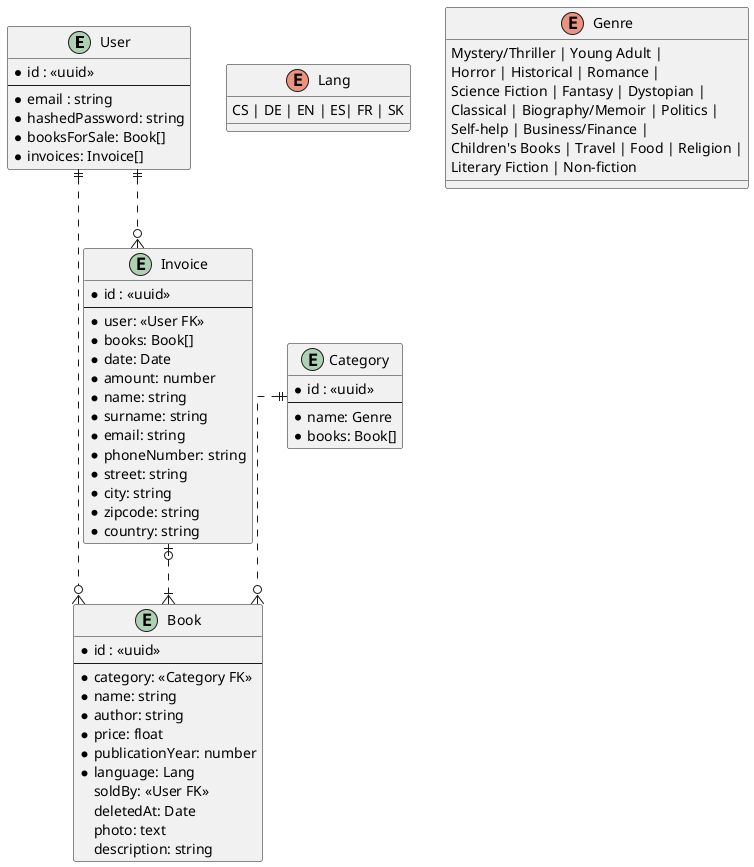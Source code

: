 @startuml book_market

skinparam linetype ortho

entity "User" {
  *id : <<uuid>>
  --
  *email : string
  *hashedPassword: string
  *booksForSale: Book[]
  *invoices: Invoice[]
}

entity "Book" {
  *id : <<uuid>>
  --
  *category: <<Category FK>>
  *name: string
  *author: string
  *price: float
  *publicationYear: number
  *language: Lang
  soldBy: <<User FK>>
  deletedAt: Date
  photo: text
  description: string
}

entity "Category" {
  *id : <<uuid>>
  --
  *name: Genre
  *books: Book[]
}

entity "Invoice" {
  *id : <<uuid>>
  --
  *user: <<User FK>>
  *books: Book[]
  *date: Date
  *amount: number
  *name: string
  *surname: string
  *email: string
  *phoneNumber: string
  *street: string
  *city: string
  *zipcode: string
  *country: string
}

enum "Lang" {
  CS | DE | EN | ES| FR | SK
}

enum "Genre" {
  Mystery/Thriller | Young Adult | 
  Horror | Historical | Romance | 
  Science Fiction | Fantasy | Dystopian |
  Classical | Biography/Memoir | Politics |
  Self-help | Business/Finance |
  Children's Books | Travel | Food | Religion |
  Literary Fiction | Non-fiction
}

Category ||..o{ Book
User ||..o{ Invoice
User ||..o{ Book
Invoice |o..|{ Book

@enduml

